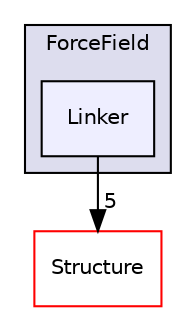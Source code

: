 digraph "src/Mechanics/ForceField/Linker" {
  compound=true
  node [ fontsize="10", fontname="Helvetica"];
  edge [ labelfontsize="10", labelfontname="Helvetica"];
  subgraph clusterdir_9a4c1534bd494106f026bdbe76d3e12c {
    graph [ bgcolor="#ddddee", pencolor="black", label="ForceField" fontname="Helvetica", fontsize="10", URL="dir_9a4c1534bd494106f026bdbe76d3e12c.html"]
  dir_14c5d43d30a7f4e883b37a01a71b70e6 [shape=box, label="Linker", style="filled", fillcolor="#eeeeff", pencolor="black", URL="dir_14c5d43d30a7f4e883b37a01a71b70e6.html"];
  }
  dir_1e943b2a5906122ddf396bc604857988 [shape=box label="Structure" fillcolor="white" style="filled" color="red" URL="dir_1e943b2a5906122ddf396bc604857988.html"];
  dir_14c5d43d30a7f4e883b37a01a71b70e6->dir_1e943b2a5906122ddf396bc604857988 [headlabel="5", labeldistance=1.5 headhref="dir_000008_000012.html"];
}
